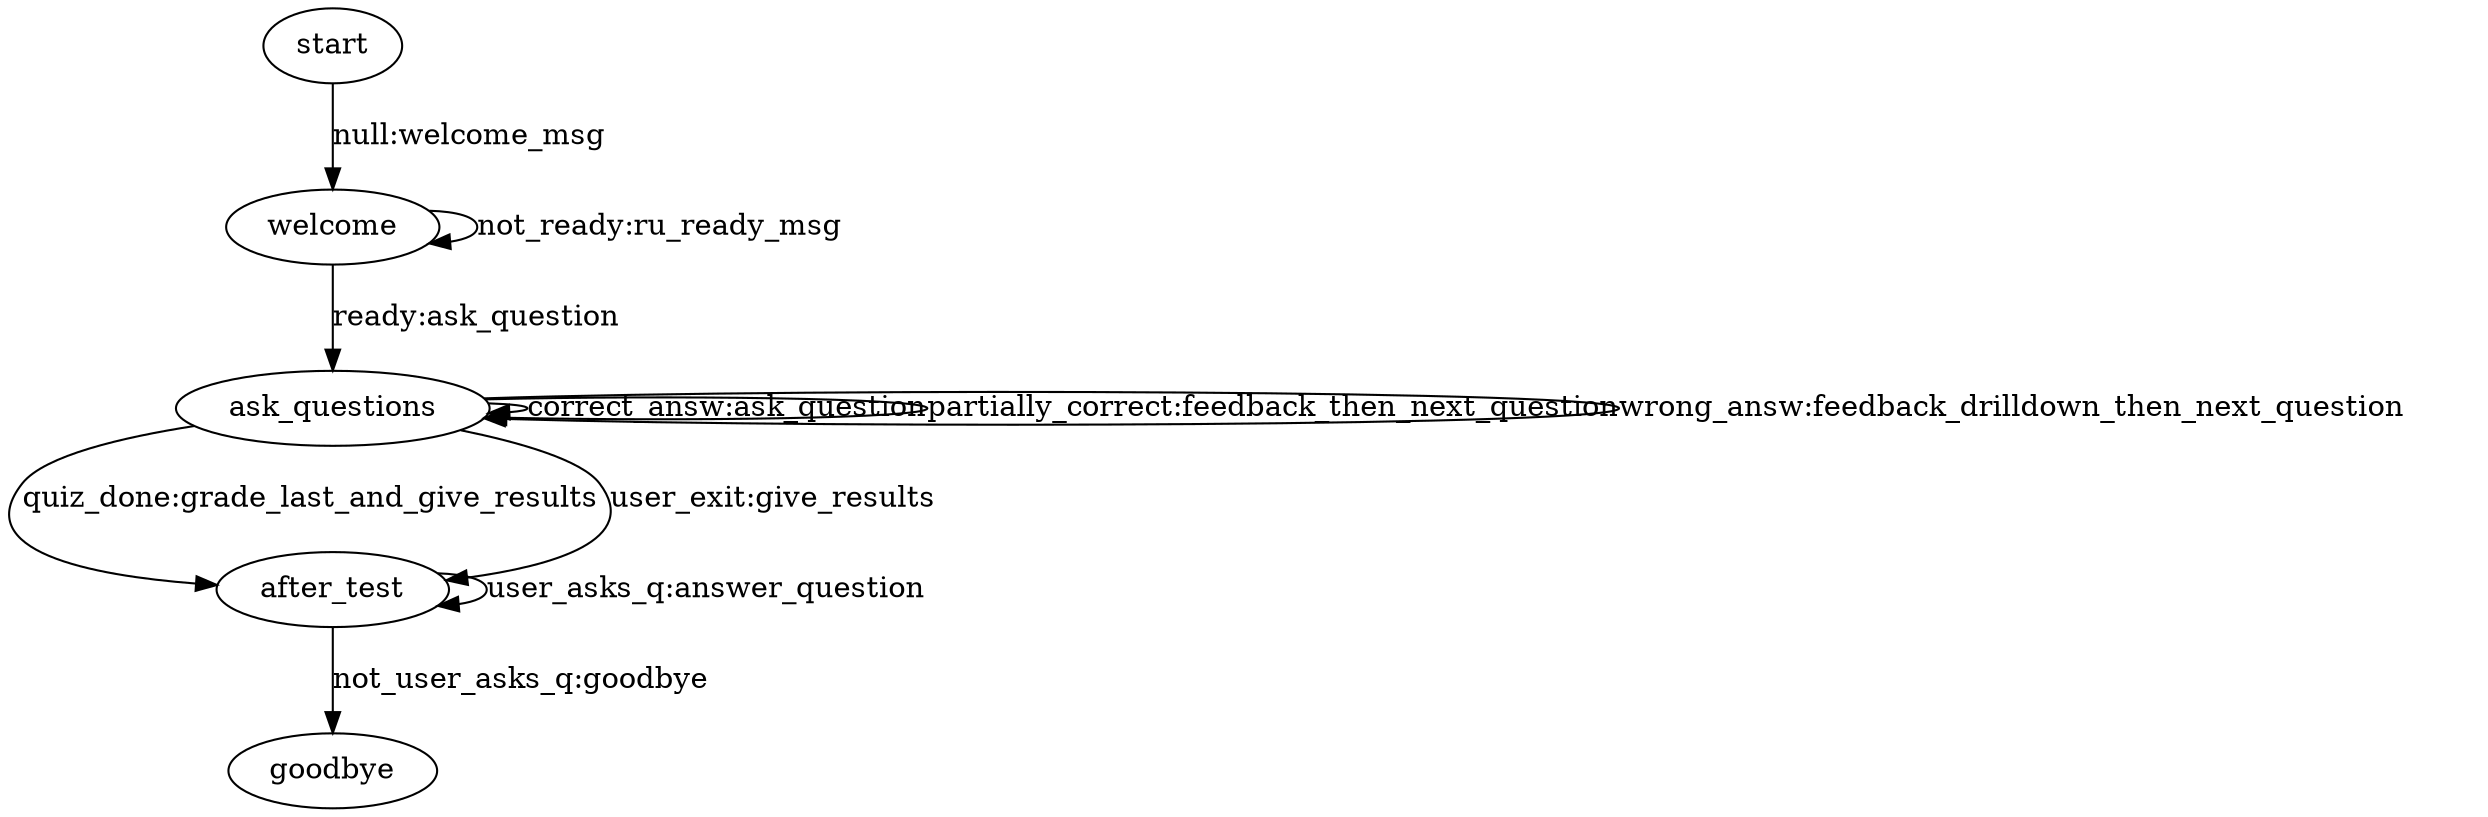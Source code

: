 digraph Quiz {
  lblstyle="rotate=20"
  start -> welcome                [label="null:welcome_msg", lblstyle="rotate=20"]
  welcome -> welcome              [label="not_ready:ru_ready_msg"]
  welcome -> ask_questions        [label="ready:ask_question"]
  ask_questions -> ask_questions  [label="correct_answ:ask_question"]
  ask_questions -> ask_questions  [label="partially_correct:feedback_then_next_question"]
  ask_questions -> ask_questions  [label="wrong_answ:feedback_drilldown_then_next_question"]
  ask_questions -> after_test     [label="quiz_done:grade_last_and_give_results"]
  ask_questions -> after_test     [label="user_exit:give_results"]
  after_test    -> after_test     [label="user_asks_q:answer_question"]
  after_test    -> goodbye        [label="not_user_asks_q:goodbye"]

}